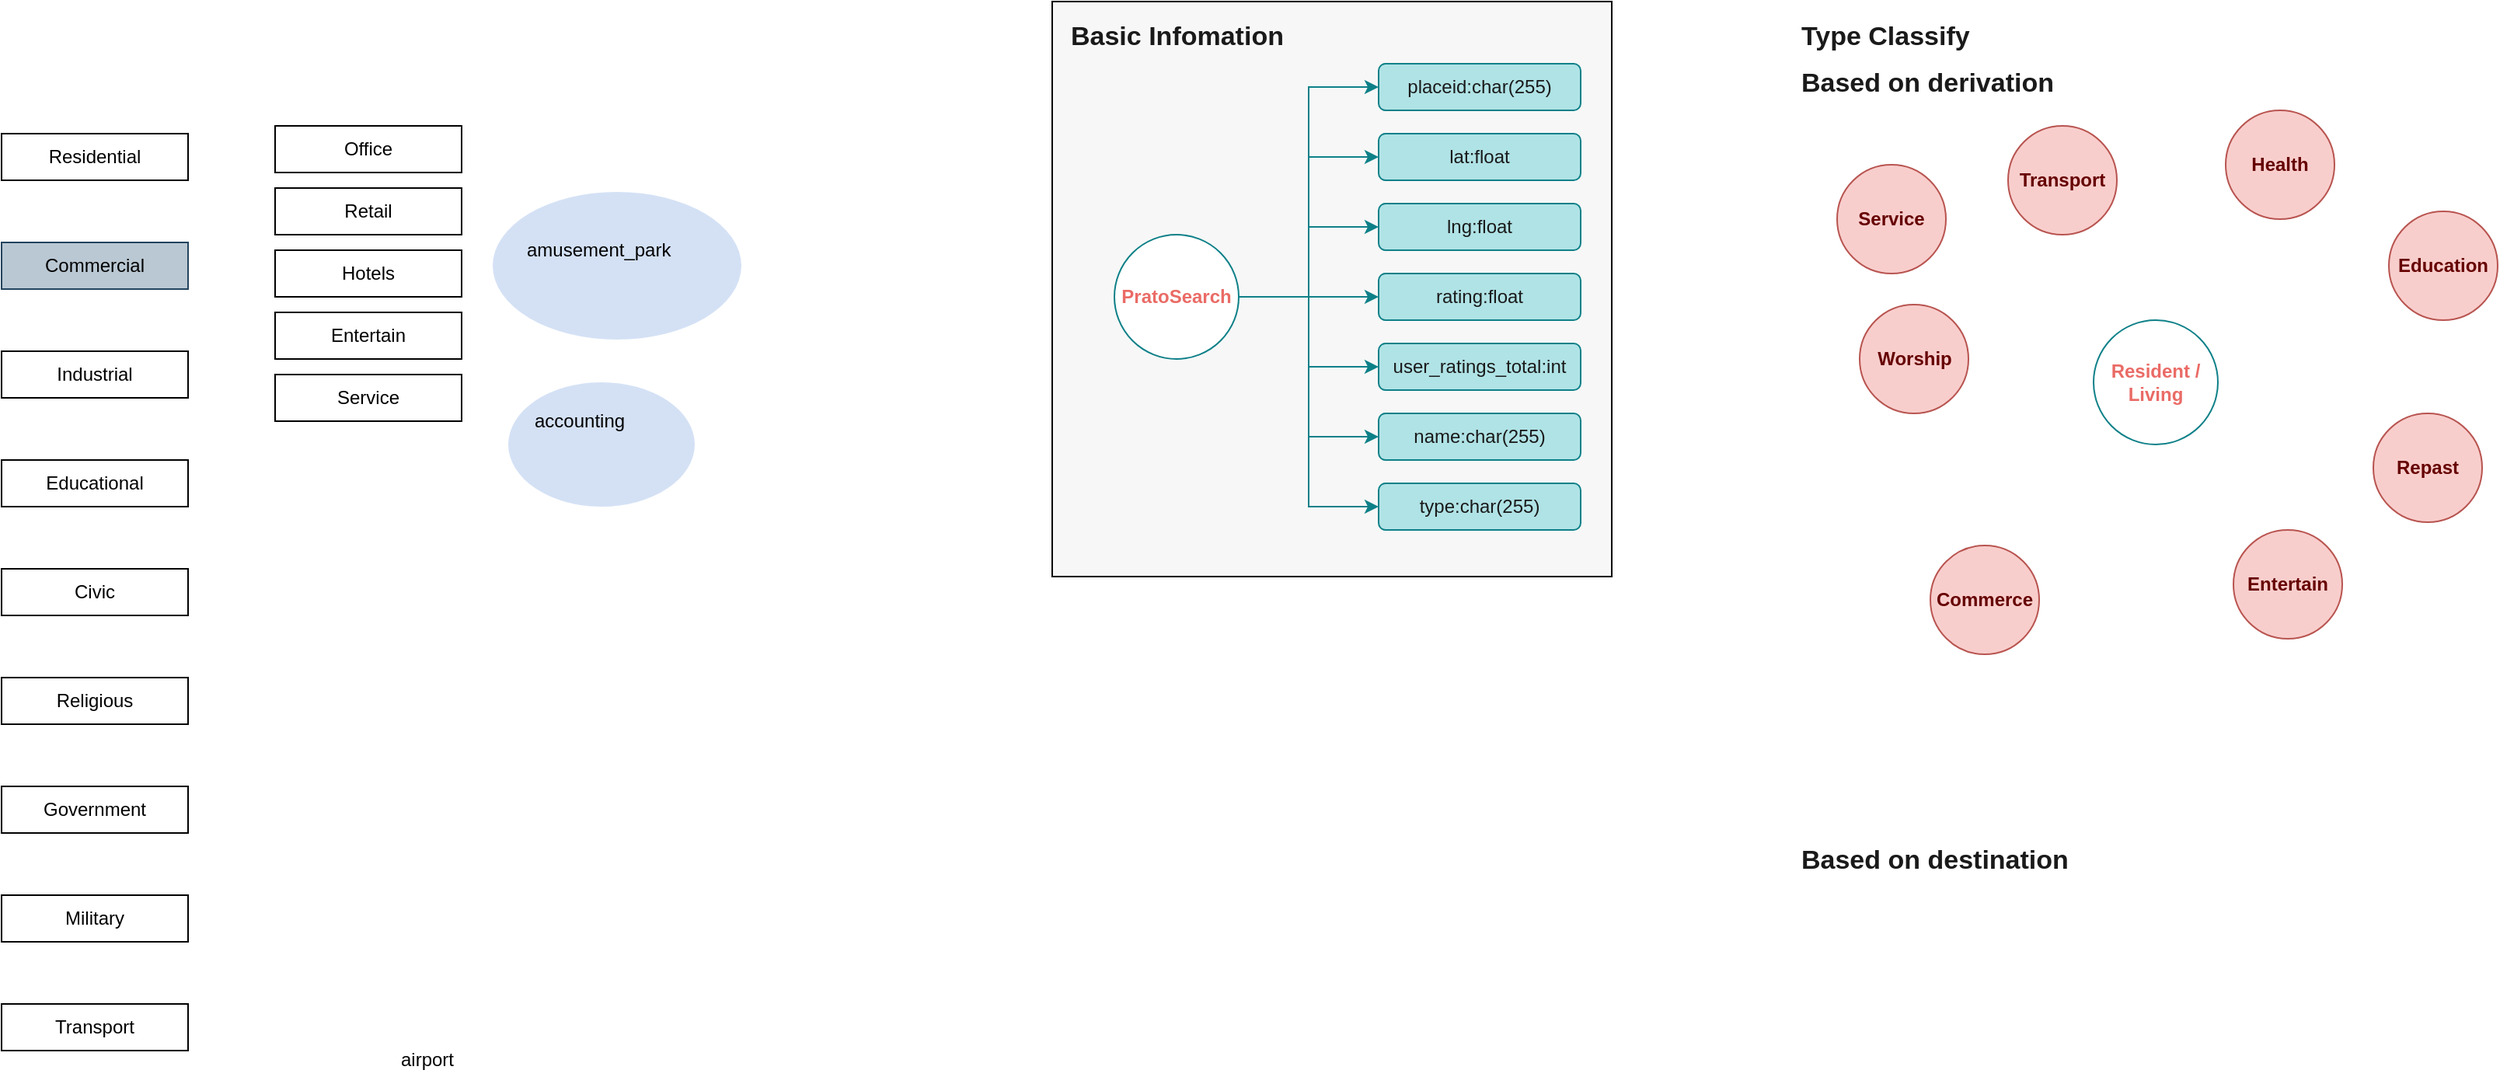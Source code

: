 <mxfile version="12.2.8" type="github" pages="1"><diagram id="6a731a19-8d31-9384-78a2-239565b7b9f0" name="Page-1"><mxGraphModel dx="3180" dy="999" grid="1" gridSize="10" guides="1" tooltips="1" connect="1" arrows="1" fold="1" page="1" pageScale="1" pageWidth="1169" pageHeight="827" background="#ffffff" math="0" shadow="0"><root><mxCell id="0"/><mxCell id="1" parent="0"/><mxCell id="eB562k1GmdhaOTUb2sXf-1637" value="" style="ellipse;whiteSpace=wrap;html=1;fillColor=#D4E1F5;strokeColor=none;" vertex="1" parent="1"><mxGeometry x="-320" y="265" width="120" height="80" as="geometry"/></mxCell><mxCell id="eB562k1GmdhaOTUb2sXf-1636" value="" style="ellipse;whiteSpace=wrap;html=1;fillColor=#D4E1F5;strokeColor=none;" vertex="1" parent="1"><mxGeometry x="-330" y="142.5" width="160" height="95" as="geometry"/></mxCell><mxCell id="eB562k1GmdhaOTUb2sXf-1583" value="" style="rounded=0;whiteSpace=wrap;html=1;labelBackgroundColor=#ffffff;fontSize=17;gradientColor=none;fillColor=#F7F7F7;strokeColor=#000000;" vertex="1" parent="1"><mxGeometry x="30" y="20" width="360" height="370" as="geometry"/></mxCell><mxCell id="eB562k1GmdhaOTUb2sXf-1556" style="edgeStyle=orthogonalEdgeStyle;rounded=0;orthogonalLoop=1;jettySize=auto;html=1;entryX=0;entryY=0.5;entryDx=0;entryDy=0;exitX=1;exitY=0.5;exitDx=0;exitDy=0;fillColor=#b0e3e6;strokeColor=#0e8088;" edge="1" parent="1" source="eB562k1GmdhaOTUb2sXf-1542" target="eB562k1GmdhaOTUb2sXf-1548"><mxGeometry relative="1" as="geometry"/></mxCell><mxCell id="eB562k1GmdhaOTUb2sXf-1557" style="edgeStyle=orthogonalEdgeStyle;rounded=0;orthogonalLoop=1;jettySize=auto;html=1;entryX=0;entryY=0.5;entryDx=0;entryDy=0;fillColor=#b0e3e6;strokeColor=#0e8088;" edge="1" parent="1" source="eB562k1GmdhaOTUb2sXf-1542" target="eB562k1GmdhaOTUb2sXf-1549"><mxGeometry relative="1" as="geometry"/></mxCell><mxCell id="eB562k1GmdhaOTUb2sXf-1558" style="edgeStyle=orthogonalEdgeStyle;rounded=0;orthogonalLoop=1;jettySize=auto;html=1;entryX=0;entryY=0.5;entryDx=0;entryDy=0;fillColor=#b0e3e6;strokeColor=#0e8088;" edge="1" parent="1" source="eB562k1GmdhaOTUb2sXf-1542" target="eB562k1GmdhaOTUb2sXf-1550"><mxGeometry relative="1" as="geometry"/></mxCell><mxCell id="eB562k1GmdhaOTUb2sXf-1559" style="edgeStyle=orthogonalEdgeStyle;rounded=0;orthogonalLoop=1;jettySize=auto;html=1;entryX=0;entryY=0.5;entryDx=0;entryDy=0;fillColor=#b0e3e6;strokeColor=#0e8088;" edge="1" parent="1" source="eB562k1GmdhaOTUb2sXf-1542" target="eB562k1GmdhaOTUb2sXf-1551"><mxGeometry relative="1" as="geometry"/></mxCell><mxCell id="eB562k1GmdhaOTUb2sXf-1560" style="edgeStyle=orthogonalEdgeStyle;rounded=0;orthogonalLoop=1;jettySize=auto;html=1;fillColor=#b0e3e6;strokeColor=#0e8088;" edge="1" parent="1" source="eB562k1GmdhaOTUb2sXf-1542" target="eB562k1GmdhaOTUb2sXf-1552"><mxGeometry relative="1" as="geometry"/></mxCell><mxCell id="eB562k1GmdhaOTUb2sXf-1561" style="edgeStyle=orthogonalEdgeStyle;rounded=0;orthogonalLoop=1;jettySize=auto;html=1;entryX=0;entryY=0.5;entryDx=0;entryDy=0;fillColor=#b0e3e6;strokeColor=#0e8088;" edge="1" parent="1" source="eB562k1GmdhaOTUb2sXf-1542" target="eB562k1GmdhaOTUb2sXf-1554"><mxGeometry relative="1" as="geometry"/></mxCell><mxCell id="eB562k1GmdhaOTUb2sXf-1562" style="edgeStyle=orthogonalEdgeStyle;rounded=0;orthogonalLoop=1;jettySize=auto;html=1;entryX=0;entryY=0.5;entryDx=0;entryDy=0;fillColor=#b0e3e6;strokeColor=#0e8088;" edge="1" parent="1" source="eB562k1GmdhaOTUb2sXf-1542" target="eB562k1GmdhaOTUb2sXf-1555"><mxGeometry relative="1" as="geometry"/></mxCell><mxCell id="eB562k1GmdhaOTUb2sXf-1542" value="PratoSearch" style="ellipse;whiteSpace=wrap;html=1;fillColor=#FFFFFF;strokeColor=#0e8088;labelBackgroundColor=none;fontColor=#EA6B66;strokeWidth=1;fontStyle=1" vertex="1" parent="1"><mxGeometry x="70" y="170" width="80" height="80" as="geometry"/></mxCell><mxCell id="eB562k1GmdhaOTUb2sXf-1548" value="placeid:char(255)" style="rounded=1;whiteSpace=wrap;html=1;fillColor=#b0e3e6;strokeColor=#0e8088;fontColor=#1A1A1A;" vertex="1" parent="1"><mxGeometry x="240" y="60" width="130" height="30" as="geometry"/></mxCell><mxCell id="eB562k1GmdhaOTUb2sXf-1549" value="lat:float" style="rounded=1;whiteSpace=wrap;html=1;fillColor=#b0e3e6;strokeColor=#0e8088;fontColor=#1A1A1A;" vertex="1" parent="1"><mxGeometry x="240" y="105" width="130" height="30" as="geometry"/></mxCell><mxCell id="eB562k1GmdhaOTUb2sXf-1550" value="lng:float" style="rounded=1;whiteSpace=wrap;html=1;fillColor=#b0e3e6;strokeColor=#0e8088;fontColor=#1A1A1A;" vertex="1" parent="1"><mxGeometry x="240" y="150" width="130" height="30" as="geometry"/></mxCell><mxCell id="eB562k1GmdhaOTUb2sXf-1551" value="rating:float" style="rounded=1;whiteSpace=wrap;html=1;fillColor=#b0e3e6;strokeColor=#0e8088;fontColor=#1A1A1A;" vertex="1" parent="1"><mxGeometry x="240" y="195" width="130" height="30" as="geometry"/></mxCell><mxCell id="eB562k1GmdhaOTUb2sXf-1552" value="user_ratings_total:int" style="rounded=1;whiteSpace=wrap;html=1;fillColor=#b0e3e6;strokeColor=#0e8088;fontColor=#1A1A1A;" vertex="1" parent="1"><mxGeometry x="240" y="240" width="130" height="30" as="geometry"/></mxCell><mxCell id="eB562k1GmdhaOTUb2sXf-1554" value="name:char(255)" style="rounded=1;whiteSpace=wrap;html=1;fillColor=#b0e3e6;strokeColor=#0e8088;fontColor=#1A1A1A;" vertex="1" parent="1"><mxGeometry x="240" y="285" width="130" height="30" as="geometry"/></mxCell><mxCell id="eB562k1GmdhaOTUb2sXf-1555" value="type:char(255)" style="rounded=1;whiteSpace=wrap;html=1;fillColor=#b0e3e6;strokeColor=#0e8088;fontColor=#1A1A1A;" vertex="1" parent="1"><mxGeometry x="240" y="330" width="130" height="30" as="geometry"/></mxCell><mxCell id="eB562k1GmdhaOTUb2sXf-1582" value="Basic Infomation" style="text;html=1;resizable=0;points=[];autosize=1;align=left;verticalAlign=top;spacingTop=-4;fontColor=#1A1A1A;fontStyle=1;fontSize=17;" vertex="1" parent="1"><mxGeometry x="40" y="30" width="100" height="20" as="geometry"/></mxCell><mxCell id="eB562k1GmdhaOTUb2sXf-1584" value="Type Classify" style="text;html=1;resizable=0;points=[];autosize=1;align=left;verticalAlign=top;spacingTop=-4;fontColor=#1A1A1A;fontStyle=1;fontSize=17;" vertex="1" parent="1"><mxGeometry x="510" y="30" width="120" height="20" as="geometry"/></mxCell><mxCell id="eB562k1GmdhaOTUb2sXf-1585" value="Based on&amp;nbsp;destination" style="text;html=1;resizable=0;points=[];autosize=1;align=left;verticalAlign=top;spacingTop=-4;fontColor=#1A1A1A;fontStyle=1;fontSize=17;" vertex="1" parent="1"><mxGeometry x="510" y="560" width="170" height="20" as="geometry"/></mxCell><mxCell id="eB562k1GmdhaOTUb2sXf-1586" value="Based on&amp;nbsp;derivation" style="text;html=1;resizable=0;points=[];autosize=1;align=left;verticalAlign=top;spacingTop=-4;fontColor=#1A1A1A;fontStyle=1;fontSize=17;" vertex="1" parent="1"><mxGeometry x="510" y="60" width="170" height="20" as="geometry"/></mxCell><mxCell id="eB562k1GmdhaOTUb2sXf-1587" value="Resident / Living" style="ellipse;whiteSpace=wrap;html=1;fillColor=#FFFFFF;strokeColor=#0e8088;labelBackgroundColor=none;fontColor=#EA6B66;strokeWidth=1;fontStyle=1" vertex="1" parent="1"><mxGeometry x="700" y="225" width="80" height="80" as="geometry"/></mxCell><mxCell id="eB562k1GmdhaOTUb2sXf-1593" value="Education" style="ellipse;whiteSpace=wrap;html=1;fillColor=#f8cecc;strokeColor=#b85450;labelBackgroundColor=none;strokeWidth=1;fontColor=#660000;fontStyle=1" vertex="1" parent="1"><mxGeometry x="890" y="155" width="70" height="70" as="geometry"/></mxCell><mxCell id="eB562k1GmdhaOTUb2sXf-1598" value="Health" style="ellipse;whiteSpace=wrap;html=1;fillColor=#f8cecc;strokeColor=#b85450;labelBackgroundColor=none;strokeWidth=1;fontColor=#660000;fontStyle=1" vertex="1" parent="1"><mxGeometry x="785" y="90" width="70" height="70" as="geometry"/></mxCell><mxCell id="eB562k1GmdhaOTUb2sXf-1599" value="Repast" style="ellipse;whiteSpace=wrap;html=1;fillColor=#f8cecc;strokeColor=#b85450;labelBackgroundColor=none;strokeWidth=1;fontColor=#660000;fontStyle=1" vertex="1" parent="1"><mxGeometry x="880" y="285" width="70" height="70" as="geometry"/></mxCell><mxCell id="eB562k1GmdhaOTUb2sXf-1600" value="Entertain" style="ellipse;whiteSpace=wrap;html=1;fillColor=#f8cecc;strokeColor=#b85450;labelBackgroundColor=none;strokeWidth=1;fontColor=#660000;fontStyle=1" vertex="1" parent="1"><mxGeometry x="790" y="360" width="70" height="70" as="geometry"/></mxCell><mxCell id="eB562k1GmdhaOTUb2sXf-1602" value="Commerce" style="ellipse;whiteSpace=wrap;html=1;fillColor=#f8cecc;strokeColor=#b85450;labelBackgroundColor=none;strokeWidth=1;fontColor=#660000;fontStyle=1" vertex="1" parent="1"><mxGeometry x="595" y="370" width="70" height="70" as="geometry"/></mxCell><mxCell id="eB562k1GmdhaOTUb2sXf-1603" value="Service" style="ellipse;whiteSpace=wrap;html=1;fillColor=#f8cecc;strokeColor=#b85450;labelBackgroundColor=none;strokeWidth=1;fontColor=#660000;fontStyle=1" vertex="1" parent="1"><mxGeometry x="535" y="125" width="70" height="70" as="geometry"/></mxCell><mxCell id="eB562k1GmdhaOTUb2sXf-1604" value="Worship" style="ellipse;whiteSpace=wrap;html=1;fillColor=#f8cecc;strokeColor=#b85450;labelBackgroundColor=none;strokeWidth=1;fontColor=#660000;fontStyle=1" vertex="1" parent="1"><mxGeometry x="549.5" y="215" width="70" height="70" as="geometry"/></mxCell><mxCell id="eB562k1GmdhaOTUb2sXf-1605" value="Transport" style="ellipse;whiteSpace=wrap;html=1;fillColor=#f8cecc;strokeColor=#b85450;labelBackgroundColor=none;strokeWidth=1;fontColor=#660000;fontStyle=1" vertex="1" parent="1"><mxGeometry x="645" y="100" width="70" height="70" as="geometry"/></mxCell><mxCell id="eB562k1GmdhaOTUb2sXf-1606" value="Residential" style="rounded=0;whiteSpace=wrap;html=1;" vertex="1" parent="1"><mxGeometry x="-646" y="105" width="120" height="30" as="geometry"/></mxCell><mxCell id="eB562k1GmdhaOTUb2sXf-1607" value="Commercial" style="rounded=0;whiteSpace=wrap;html=1;fillColor=#bac8d3;strokeColor=#23445d;" vertex="1" parent="1"><mxGeometry x="-646" y="175" width="120" height="30" as="geometry"/></mxCell><mxCell id="eB562k1GmdhaOTUb2sXf-1609" value="Industrial" style="rounded=0;whiteSpace=wrap;html=1;" vertex="1" parent="1"><mxGeometry x="-646" y="245" width="120" height="30" as="geometry"/></mxCell><mxCell id="eB562k1GmdhaOTUb2sXf-1611" value="Educational" style="rounded=0;whiteSpace=wrap;html=1;" vertex="1" parent="1"><mxGeometry x="-646" y="315" width="120" height="30" as="geometry"/></mxCell><mxCell id="eB562k1GmdhaOTUb2sXf-1612" value="Civic" style="rounded=0;whiteSpace=wrap;html=1;" vertex="1" parent="1"><mxGeometry x="-646" y="385" width="120" height="30" as="geometry"/></mxCell><mxCell id="eB562k1GmdhaOTUb2sXf-1613" value="&lt;div&gt;Religious&lt;/div&gt;" style="rounded=0;whiteSpace=wrap;html=1;" vertex="1" parent="1"><mxGeometry x="-646" y="455" width="120" height="30" as="geometry"/></mxCell><mxCell id="eB562k1GmdhaOTUb2sXf-1614" value="&lt;div&gt;Government&lt;/div&gt;" style="rounded=0;whiteSpace=wrap;html=1;" vertex="1" parent="1"><mxGeometry x="-646" y="525" width="120" height="30" as="geometry"/></mxCell><mxCell id="eB562k1GmdhaOTUb2sXf-1615" value="&lt;div&gt;Military&lt;/div&gt;" style="rounded=0;whiteSpace=wrap;html=1;" vertex="1" parent="1"><mxGeometry x="-646" y="595" width="120" height="30" as="geometry"/></mxCell><mxCell id="eB562k1GmdhaOTUb2sXf-1617" value="&lt;div&gt;Transport&lt;/div&gt;" style="rounded=0;whiteSpace=wrap;html=1;" vertex="1" parent="1"><mxGeometry x="-646" y="665" width="120" height="30" as="geometry"/></mxCell><mxCell id="eB562k1GmdhaOTUb2sXf-1619" value="Office" style="rounded=0;whiteSpace=wrap;html=1;" vertex="1" parent="1"><mxGeometry x="-470" y="100" width="120" height="30" as="geometry"/></mxCell><mxCell id="eB562k1GmdhaOTUb2sXf-1621" value="Retail" style="rounded=0;whiteSpace=wrap;html=1;" vertex="1" parent="1"><mxGeometry x="-470" y="140" width="120" height="30" as="geometry"/></mxCell><mxCell id="eB562k1GmdhaOTUb2sXf-1622" value="Hotels" style="rounded=0;whiteSpace=wrap;html=1;" vertex="1" parent="1"><mxGeometry x="-470" y="180" width="120" height="30" as="geometry"/></mxCell><mxCell id="eB562k1GmdhaOTUb2sXf-1624" value="Entertain" style="rounded=0;whiteSpace=wrap;html=1;" vertex="1" parent="1"><mxGeometry x="-470" y="220" width="120" height="30" as="geometry"/></mxCell><mxCell id="eB562k1GmdhaOTUb2sXf-1625" value="Service" style="rounded=0;whiteSpace=wrap;html=1;" vertex="1" parent="1"><mxGeometry x="-470" y="260" width="120" height="30" as="geometry"/></mxCell><mxCell id="eB562k1GmdhaOTUb2sXf-1632" value="accounting" style="text;html=1;resizable=0;points=[];autosize=1;align=left;verticalAlign=top;spacingTop=-4;" vertex="1" parent="1"><mxGeometry x="-305" y="280" width="70" height="20" as="geometry"/></mxCell><mxCell id="eB562k1GmdhaOTUb2sXf-1633" value="airport" style="text;html=1;resizable=0;points=[];autosize=1;align=left;verticalAlign=top;spacingTop=-4;" vertex="1" parent="1"><mxGeometry x="-391" y="691" width="50" height="20" as="geometry"/></mxCell><mxCell id="eB562k1GmdhaOTUb2sXf-1634" value="amusement_park" style="text;html=1;resizable=0;points=[];autosize=1;align=left;verticalAlign=top;spacingTop=-4;" vertex="1" parent="1"><mxGeometry x="-310" y="170" width="110" height="20" as="geometry"/></mxCell></root></mxGraphModel></diagram></mxfile>